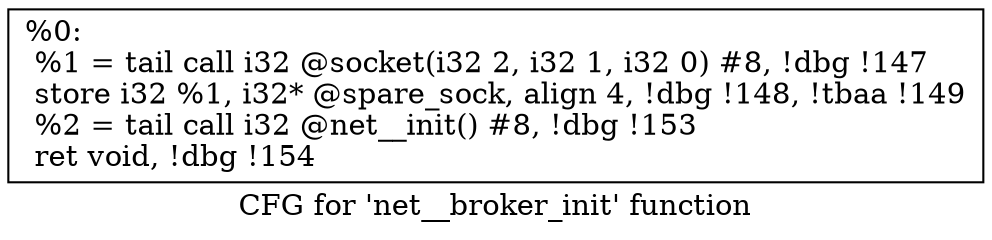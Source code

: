 digraph "CFG for 'net__broker_init' function" {
	label="CFG for 'net__broker_init' function";

	Node0x100a4f0 [shape=record,label="{%0:\l  %1 = tail call i32 @socket(i32 2, i32 1, i32 0) #8, !dbg !147\l  store i32 %1, i32* @spare_sock, align 4, !dbg !148, !tbaa !149\l  %2 = tail call i32 @net__init() #8, !dbg !153\l  ret void, !dbg !154\l}"];
}
